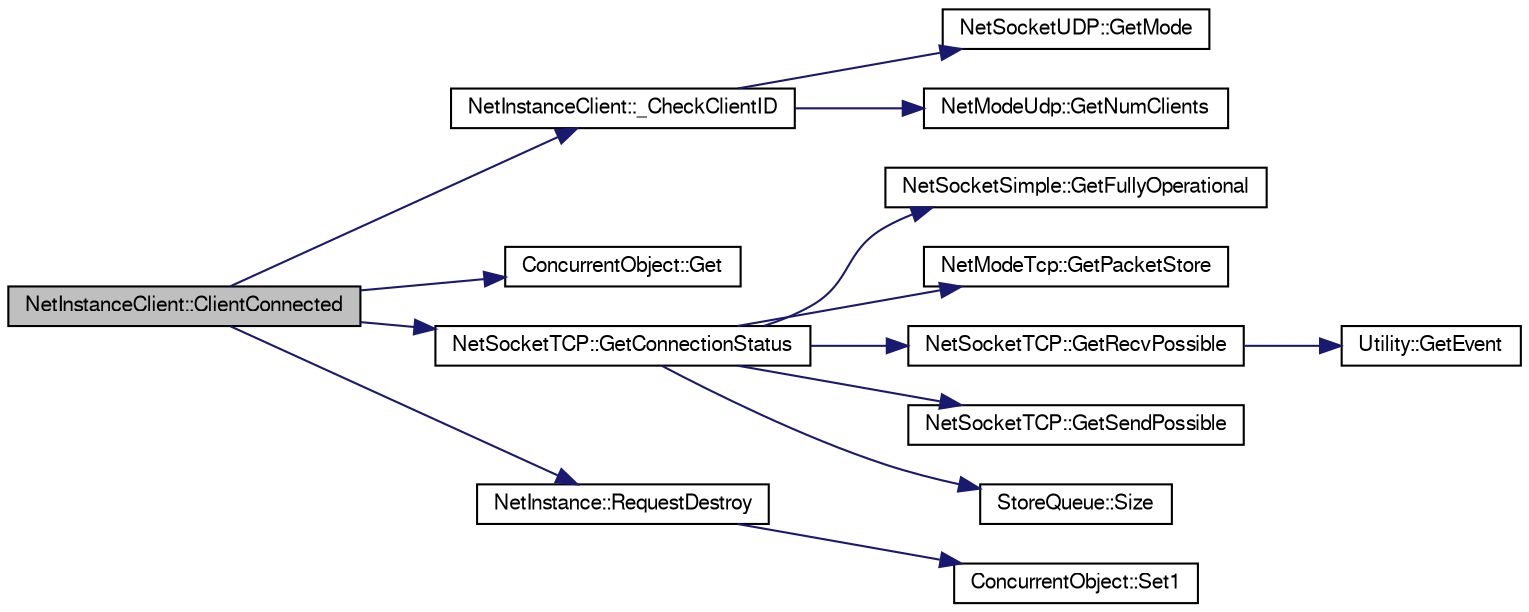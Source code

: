 digraph G
{
  edge [fontname="FreeSans",fontsize="10",labelfontname="FreeSans",labelfontsize="10"];
  node [fontname="FreeSans",fontsize="10",shape=record];
  rankdir=LR;
  Node1 [label="NetInstanceClient::ClientConnected",height=0.2,width=0.4,color="black", fillcolor="grey75", style="filled" fontcolor="black"];
  Node1 -> Node2 [color="midnightblue",fontsize="10",style="solid",fontname="FreeSans"];
  Node2 [label="NetInstanceClient::_CheckClientID",height=0.2,width=0.4,color="black", fillcolor="white", style="filled",URL="$class_net_instance_client.html#a7faf9512fc7360ddd8e4ce861cbb2d0c"];
  Node2 -> Node3 [color="midnightblue",fontsize="10",style="solid",fontname="FreeSans"];
  Node3 [label="NetSocketUDP::GetMode",height=0.2,width=0.4,color="black", fillcolor="white", style="filled",URL="$class_net_socket_u_d_p.html#a22f09fe0a87137338204d30fdbe902b8"];
  Node2 -> Node4 [color="midnightblue",fontsize="10",style="solid",fontname="FreeSans"];
  Node4 [label="NetModeUdp::GetNumClients",height=0.2,width=0.4,color="black", fillcolor="white", style="filled",URL="$class_net_mode_udp.html#a2ec3aa4ddf8d531d1754f8be2a1d87ba"];
  Node1 -> Node5 [color="midnightblue",fontsize="10",style="solid",fontname="FreeSans"];
  Node5 [label="ConcurrentObject::Get",height=0.2,width=0.4,color="black", fillcolor="white", style="filled",URL="$class_concurrent_object.html#aaa6cd44b2a02973a3ca44136299a1c93"];
  Node1 -> Node6 [color="midnightblue",fontsize="10",style="solid",fontname="FreeSans"];
  Node6 [label="NetSocketTCP::GetConnectionStatus",height=0.2,width=0.4,color="black", fillcolor="white", style="filled",URL="$class_net_socket_t_c_p.html#a68dc0183e216cdd1796466d411f0b681"];
  Node6 -> Node7 [color="midnightblue",fontsize="10",style="solid",fontname="FreeSans"];
  Node7 [label="NetSocketSimple::GetFullyOperational",height=0.2,width=0.4,color="black", fillcolor="white", style="filled",URL="$class_net_socket_simple.html#ab3e3381e2090c2041df3b0dac318cad9"];
  Node6 -> Node8 [color="midnightblue",fontsize="10",style="solid",fontname="FreeSans"];
  Node8 [label="NetModeTcp::GetPacketStore",height=0.2,width=0.4,color="black", fillcolor="white", style="filled",URL="$class_net_mode_tcp.html#ad5ddc5ac4fd590005dacccc6d660b8f8"];
  Node6 -> Node9 [color="midnightblue",fontsize="10",style="solid",fontname="FreeSans"];
  Node9 [label="NetSocketTCP::GetRecvPossible",height=0.2,width=0.4,color="black", fillcolor="white", style="filled",URL="$class_net_socket_t_c_p.html#a1ef0046a481208dec95ec38f7bb18b87"];
  Node9 -> Node10 [color="midnightblue",fontsize="10",style="solid",fontname="FreeSans"];
  Node10 [label="Utility::GetEvent",height=0.2,width=0.4,color="black", fillcolor="white", style="filled",URL="$class_utility.html#ac4fe98e04185450f534e7cb209a7cf09"];
  Node6 -> Node11 [color="midnightblue",fontsize="10",style="solid",fontname="FreeSans"];
  Node11 [label="NetSocketTCP::GetSendPossible",height=0.2,width=0.4,color="black", fillcolor="white", style="filled",URL="$class_net_socket_t_c_p.html#a80713fd55909bc23bbbe21422edf02bd"];
  Node6 -> Node12 [color="midnightblue",fontsize="10",style="solid",fontname="FreeSans"];
  Node12 [label="StoreQueue::Size",height=0.2,width=0.4,color="black", fillcolor="white", style="filled",URL="$class_store_queue.html#a69b4ffee7bd2200c74eec51f5b9b5e6d"];
  Node1 -> Node13 [color="midnightblue",fontsize="10",style="solid",fontname="FreeSans"];
  Node13 [label="NetInstance::RequestDestroy",height=0.2,width=0.4,color="black", fillcolor="white", style="filled",URL="$class_net_instance.html#a68147db634644849af174937e6706ded"];
  Node13 -> Node14 [color="midnightblue",fontsize="10",style="solid",fontname="FreeSans"];
  Node14 [label="ConcurrentObject::Set1",height=0.2,width=0.4,color="black", fillcolor="white", style="filled",URL="$class_concurrent_object.html#a99fa686c1846bf4b6e5e07f7a0abde53"];
}
